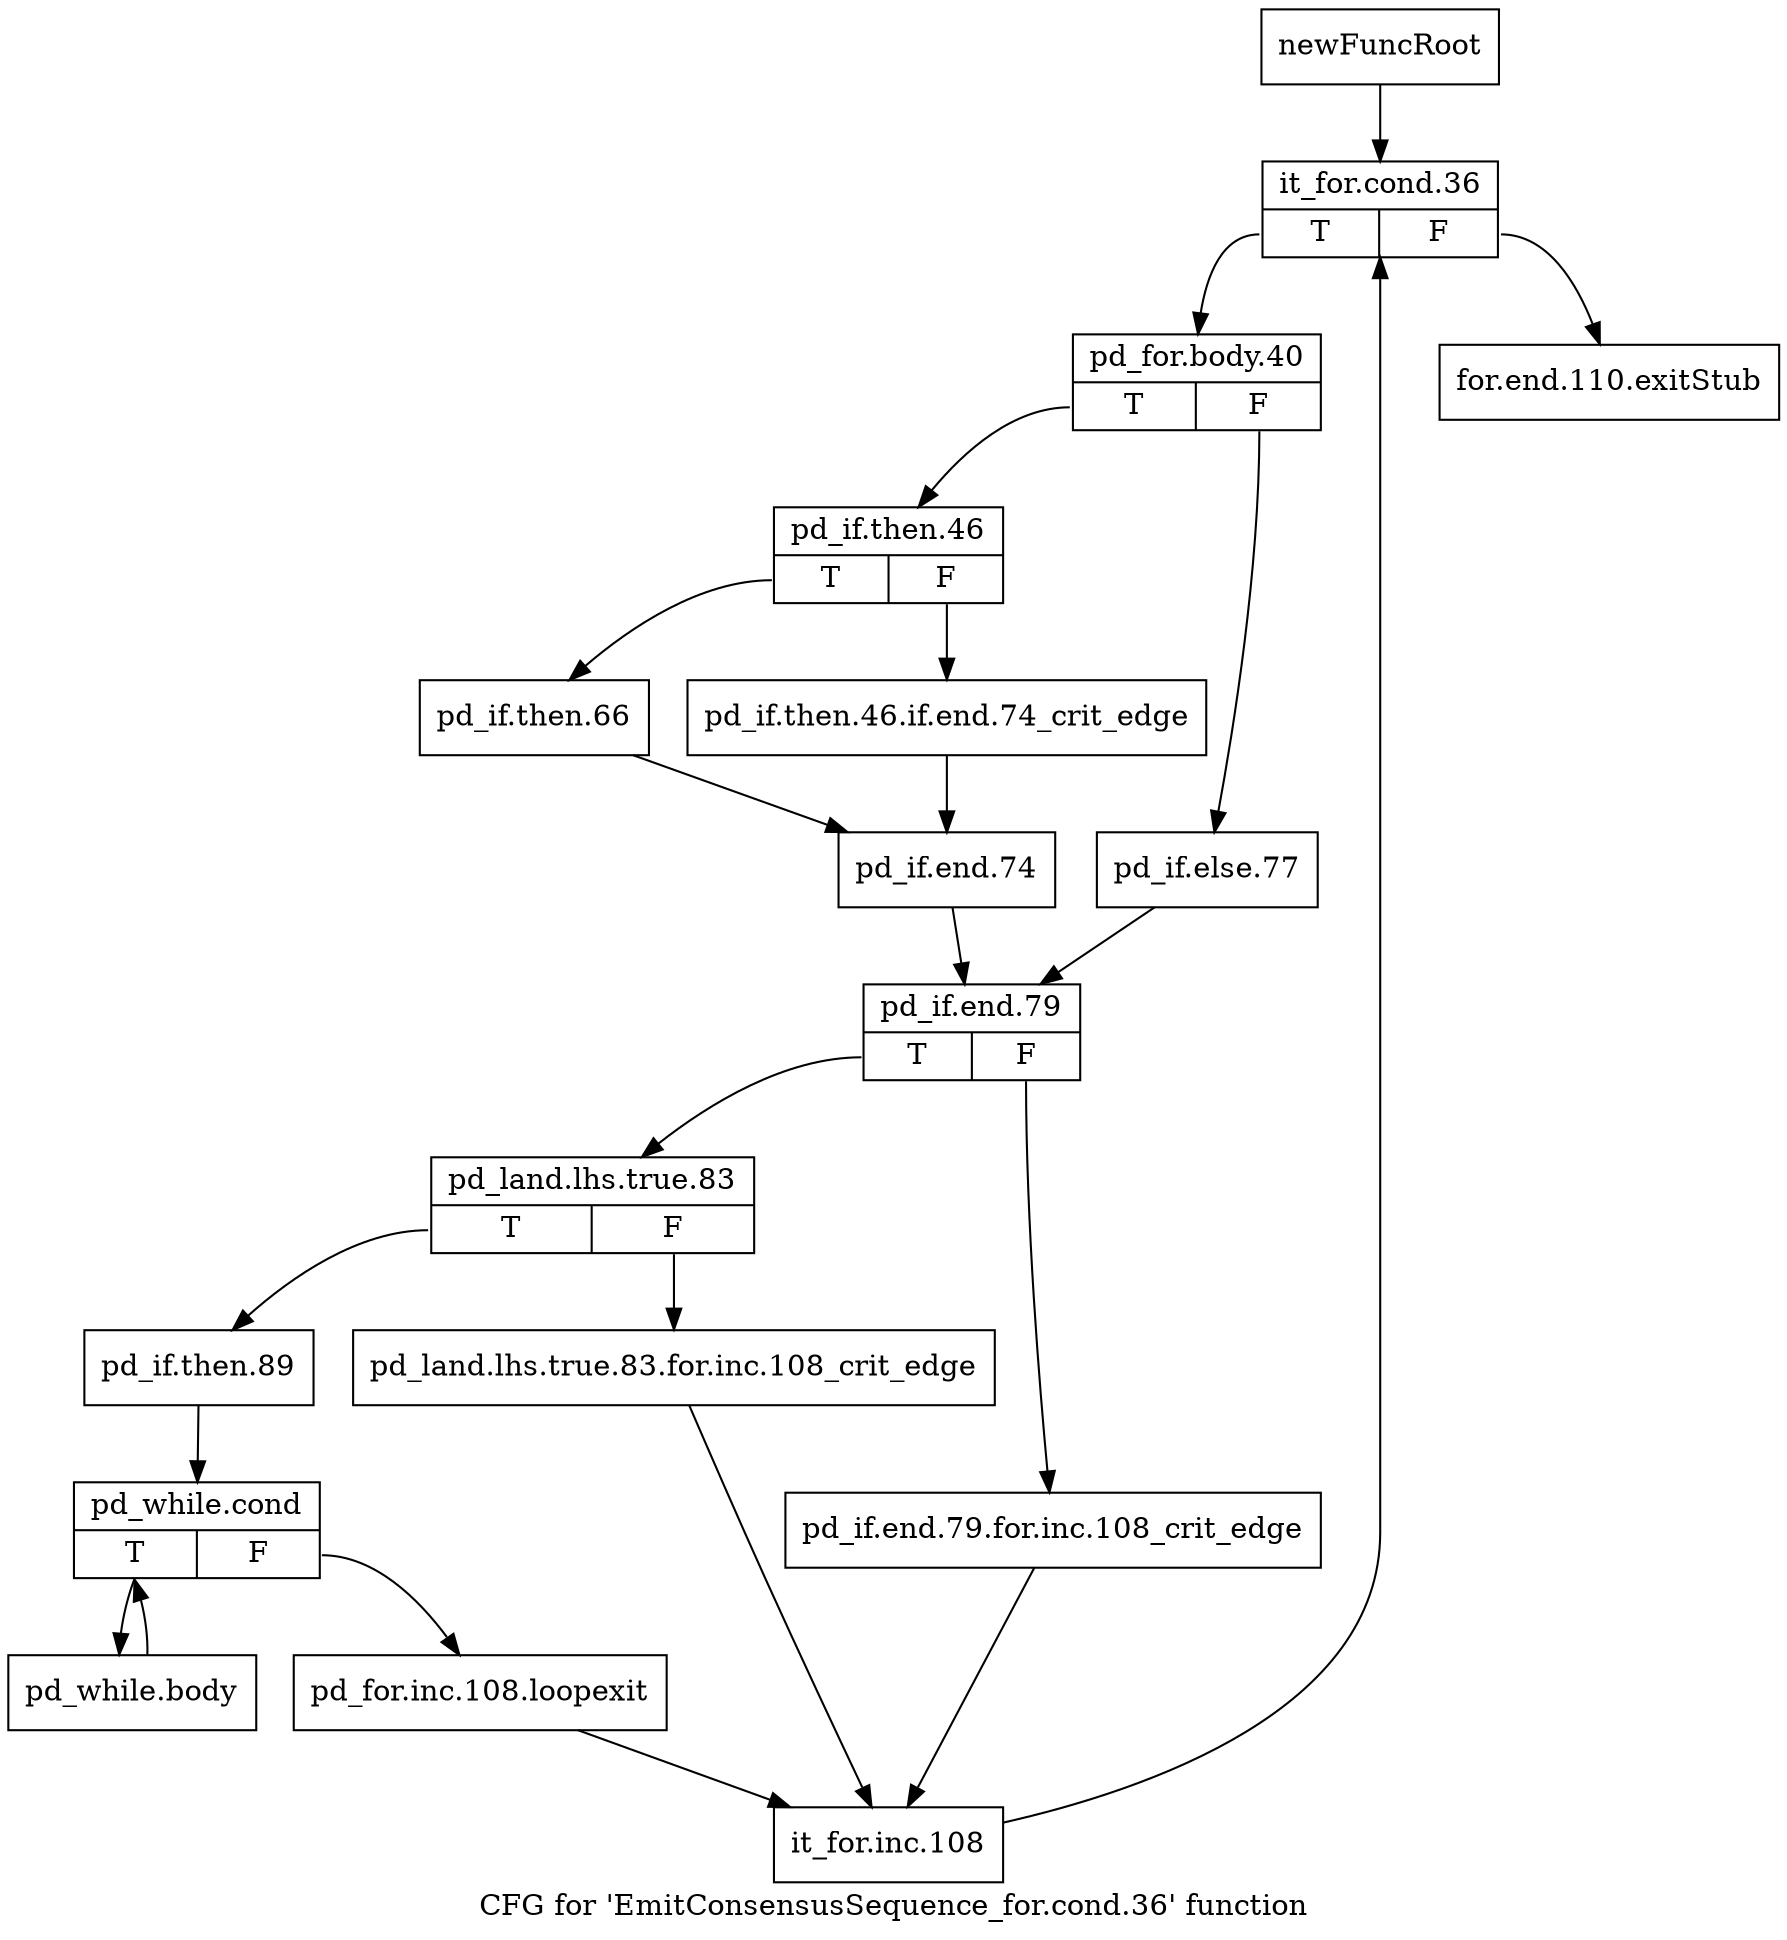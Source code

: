 digraph "CFG for 'EmitConsensusSequence_for.cond.36' function" {
	label="CFG for 'EmitConsensusSequence_for.cond.36' function";

	Node0x3042780 [shape=record,label="{newFuncRoot}"];
	Node0x3042780 -> Node0x3042820;
	Node0x30427d0 [shape=record,label="{for.end.110.exitStub}"];
	Node0x3042820 [shape=record,label="{it_for.cond.36|{<s0>T|<s1>F}}"];
	Node0x3042820:s0 -> Node0x3042870;
	Node0x3042820:s1 -> Node0x30427d0;
	Node0x3042870 [shape=record,label="{pd_for.body.40|{<s0>T|<s1>F}}"];
	Node0x3042870:s0 -> Node0x3042910;
	Node0x3042870:s1 -> Node0x30428c0;
	Node0x30428c0 [shape=record,label="{pd_if.else.77}"];
	Node0x30428c0 -> Node0x3042a50;
	Node0x3042910 [shape=record,label="{pd_if.then.46|{<s0>T|<s1>F}}"];
	Node0x3042910:s0 -> Node0x30429b0;
	Node0x3042910:s1 -> Node0x3042960;
	Node0x3042960 [shape=record,label="{pd_if.then.46.if.end.74_crit_edge}"];
	Node0x3042960 -> Node0x3042a00;
	Node0x30429b0 [shape=record,label="{pd_if.then.66}"];
	Node0x30429b0 -> Node0x3042a00;
	Node0x3042a00 [shape=record,label="{pd_if.end.74}"];
	Node0x3042a00 -> Node0x3042a50;
	Node0x3042a50 [shape=record,label="{pd_if.end.79|{<s0>T|<s1>F}}"];
	Node0x3042a50:s0 -> Node0x3042af0;
	Node0x3042a50:s1 -> Node0x3042aa0;
	Node0x3042aa0 [shape=record,label="{pd_if.end.79.for.inc.108_crit_edge}"];
	Node0x3042aa0 -> Node0x3042c80;
	Node0x3042af0 [shape=record,label="{pd_land.lhs.true.83|{<s0>T|<s1>F}}"];
	Node0x3042af0:s0 -> Node0x3042b90;
	Node0x3042af0:s1 -> Node0x3042b40;
	Node0x3042b40 [shape=record,label="{pd_land.lhs.true.83.for.inc.108_crit_edge}"];
	Node0x3042b40 -> Node0x3042c80;
	Node0x3042b90 [shape=record,label="{pd_if.then.89}"];
	Node0x3042b90 -> Node0x3042be0;
	Node0x3042be0 [shape=record,label="{pd_while.cond|{<s0>T|<s1>F}}"];
	Node0x3042be0:s0 -> Node0x3042cd0;
	Node0x3042be0:s1 -> Node0x3042c30;
	Node0x3042c30 [shape=record,label="{pd_for.inc.108.loopexit}"];
	Node0x3042c30 -> Node0x3042c80;
	Node0x3042c80 [shape=record,label="{it_for.inc.108}"];
	Node0x3042c80 -> Node0x3042820;
	Node0x3042cd0 [shape=record,label="{pd_while.body}"];
	Node0x3042cd0 -> Node0x3042be0;
}
